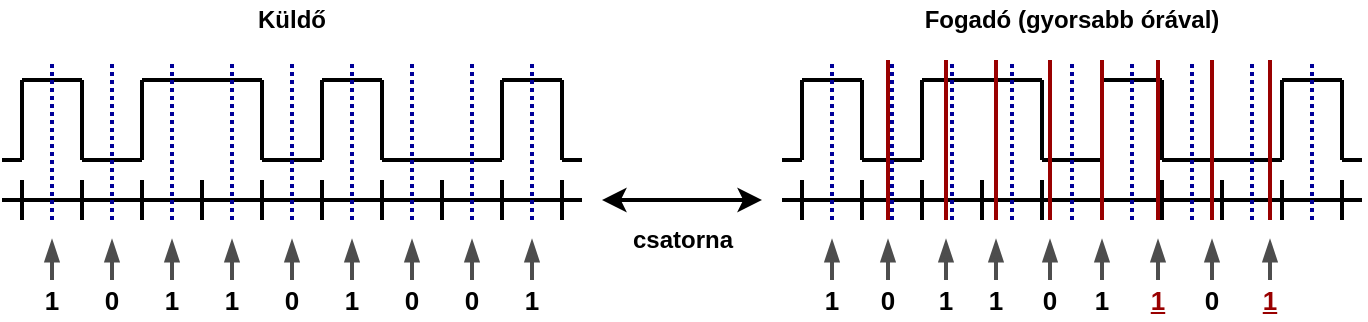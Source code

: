 <mxfile version="12.1.7" type="device" pages="2"><diagram id="XhcjgqVn1A5g6PuUtWo9" name="SynchWithDiffTiming"><mxGraphModel dx="573" dy="331" grid="1" gridSize="10" guides="1" tooltips="1" connect="1" arrows="1" fold="1" page="1" pageScale="1" pageWidth="850" pageHeight="1100" math="0" shadow="0"><root><mxCell id="0"/><mxCell id="1" parent="0"/><mxCell id="iHNAV4RY8V6Xpxe9uhTA-1" value="" style="endArrow=none;html=1;strokeWidth=2;" edge="1" parent="1"><mxGeometry width="50" height="50" relative="1" as="geometry"><mxPoint x="40" y="120" as="sourcePoint"/><mxPoint x="330" y="120" as="targetPoint"/></mxGeometry></mxCell><mxCell id="iHNAV4RY8V6Xpxe9uhTA-3" value="csatorna" style="endArrow=classic;startArrow=classic;html=1;strokeWidth=2;fontStyle=1;fontSize=12;" edge="1" parent="1"><mxGeometry y="-20" width="50" height="50" relative="1" as="geometry"><mxPoint x="340" y="120" as="sourcePoint"/><mxPoint x="420" y="120" as="targetPoint"/><mxPoint as="offset"/></mxGeometry></mxCell><mxCell id="iHNAV4RY8V6Xpxe9uhTA-4" value="Küldő" style="text;html=1;strokeColor=none;fillColor=none;align=center;verticalAlign=middle;whiteSpace=wrap;rounded=0;fontStyle=1" vertex="1" parent="1"><mxGeometry x="40" y="20" width="290" height="20" as="geometry"/></mxCell><mxCell id="iHNAV4RY8V6Xpxe9uhTA-5" value="Fogadó (gyorsabb órával)" style="text;html=1;strokeColor=none;fillColor=none;align=center;verticalAlign=middle;whiteSpace=wrap;rounded=0;fontStyle=1" vertex="1" parent="1"><mxGeometry x="430" y="20" width="290" height="20" as="geometry"/></mxCell><mxCell id="iHNAV4RY8V6Xpxe9uhTA-6" value="" style="endArrow=none;html=1;strokeWidth=2;" edge="1" parent="1"><mxGeometry width="50" height="50" relative="1" as="geometry"><mxPoint x="50" y="130" as="sourcePoint"/><mxPoint x="50" y="110" as="targetPoint"/></mxGeometry></mxCell><mxCell id="iHNAV4RY8V6Xpxe9uhTA-7" value="" style="endArrow=none;html=1;strokeWidth=2;" edge="1" parent="1"><mxGeometry width="50" height="50" relative="1" as="geometry"><mxPoint x="80" y="130" as="sourcePoint"/><mxPoint x="80" y="110" as="targetPoint"/></mxGeometry></mxCell><mxCell id="iHNAV4RY8V6Xpxe9uhTA-8" value="" style="endArrow=none;html=1;strokeWidth=2;" edge="1" parent="1"><mxGeometry width="50" height="50" relative="1" as="geometry"><mxPoint x="110" y="130" as="sourcePoint"/><mxPoint x="110" y="110" as="targetPoint"/></mxGeometry></mxCell><mxCell id="iHNAV4RY8V6Xpxe9uhTA-9" value="" style="endArrow=none;html=1;strokeWidth=2;" edge="1" parent="1"><mxGeometry width="50" height="50" relative="1" as="geometry"><mxPoint x="140" y="130" as="sourcePoint"/><mxPoint x="140" y="110" as="targetPoint"/></mxGeometry></mxCell><mxCell id="iHNAV4RY8V6Xpxe9uhTA-10" value="" style="endArrow=none;html=1;strokeWidth=2;" edge="1" parent="1"><mxGeometry width="50" height="50" relative="1" as="geometry"><mxPoint x="170" y="130" as="sourcePoint"/><mxPoint x="170" y="110" as="targetPoint"/></mxGeometry></mxCell><mxCell id="iHNAV4RY8V6Xpxe9uhTA-11" value="" style="endArrow=none;html=1;strokeWidth=2;" edge="1" parent="1"><mxGeometry width="50" height="50" relative="1" as="geometry"><mxPoint x="200" y="130" as="sourcePoint"/><mxPoint x="200" y="110" as="targetPoint"/></mxGeometry></mxCell><mxCell id="iHNAV4RY8V6Xpxe9uhTA-12" value="" style="endArrow=none;html=1;strokeWidth=2;" edge="1" parent="1"><mxGeometry width="50" height="50" relative="1" as="geometry"><mxPoint x="230" y="130" as="sourcePoint"/><mxPoint x="230" y="110" as="targetPoint"/></mxGeometry></mxCell><mxCell id="iHNAV4RY8V6Xpxe9uhTA-13" value="" style="endArrow=none;html=1;strokeWidth=2;" edge="1" parent="1"><mxGeometry width="50" height="50" relative="1" as="geometry"><mxPoint x="260" y="130" as="sourcePoint"/><mxPoint x="260" y="110" as="targetPoint"/></mxGeometry></mxCell><mxCell id="iHNAV4RY8V6Xpxe9uhTA-14" value="" style="endArrow=none;html=1;strokeWidth=2;" edge="1" parent="1"><mxGeometry width="50" height="50" relative="1" as="geometry"><mxPoint x="290" y="130" as="sourcePoint"/><mxPoint x="290" y="110" as="targetPoint"/></mxGeometry></mxCell><mxCell id="iHNAV4RY8V6Xpxe9uhTA-15" value="" style="endArrow=none;html=1;strokeWidth=2;" edge="1" parent="1"><mxGeometry width="50" height="50" relative="1" as="geometry"><mxPoint x="320" y="130" as="sourcePoint"/><mxPoint x="320" y="110" as="targetPoint"/></mxGeometry></mxCell><mxCell id="iHNAV4RY8V6Xpxe9uhTA-16" value="" style="endArrow=none;html=1;strokeWidth=2;" edge="1" parent="1"><mxGeometry width="50" height="50" relative="1" as="geometry"><mxPoint x="430" y="120" as="sourcePoint"/><mxPoint x="720" y="120" as="targetPoint"/></mxGeometry></mxCell><mxCell id="iHNAV4RY8V6Xpxe9uhTA-17" value="" style="endArrow=none;html=1;strokeWidth=2;" edge="1" parent="1"><mxGeometry width="50" height="50" relative="1" as="geometry"><mxPoint x="440" y="130" as="sourcePoint"/><mxPoint x="440" y="110" as="targetPoint"/></mxGeometry></mxCell><mxCell id="iHNAV4RY8V6Xpxe9uhTA-18" value="" style="endArrow=none;html=1;strokeWidth=2;" edge="1" parent="1"><mxGeometry width="50" height="50" relative="1" as="geometry"><mxPoint x="470" y="130" as="sourcePoint"/><mxPoint x="470" y="110" as="targetPoint"/></mxGeometry></mxCell><mxCell id="iHNAV4RY8V6Xpxe9uhTA-19" value="" style="endArrow=none;html=1;strokeWidth=2;" edge="1" parent="1"><mxGeometry width="50" height="50" relative="1" as="geometry"><mxPoint x="500" y="130" as="sourcePoint"/><mxPoint x="500" y="110" as="targetPoint"/></mxGeometry></mxCell><mxCell id="iHNAV4RY8V6Xpxe9uhTA-20" value="" style="endArrow=none;html=1;strokeWidth=2;" edge="1" parent="1"><mxGeometry width="50" height="50" relative="1" as="geometry"><mxPoint x="530" y="130" as="sourcePoint"/><mxPoint x="530" y="110" as="targetPoint"/></mxGeometry></mxCell><mxCell id="iHNAV4RY8V6Xpxe9uhTA-21" value="" style="endArrow=none;html=1;strokeWidth=2;" edge="1" parent="1"><mxGeometry width="50" height="50" relative="1" as="geometry"><mxPoint x="560" y="130" as="sourcePoint"/><mxPoint x="560" y="110" as="targetPoint"/></mxGeometry></mxCell><mxCell id="iHNAV4RY8V6Xpxe9uhTA-22" value="" style="endArrow=none;html=1;strokeWidth=2;" edge="1" parent="1"><mxGeometry width="50" height="50" relative="1" as="geometry"><mxPoint x="590" y="130" as="sourcePoint"/><mxPoint x="590" y="110" as="targetPoint"/></mxGeometry></mxCell><mxCell id="iHNAV4RY8V6Xpxe9uhTA-23" value="" style="endArrow=none;html=1;strokeWidth=2;" edge="1" parent="1"><mxGeometry width="50" height="50" relative="1" as="geometry"><mxPoint x="620" y="130" as="sourcePoint"/><mxPoint x="620" y="110" as="targetPoint"/></mxGeometry></mxCell><mxCell id="iHNAV4RY8V6Xpxe9uhTA-24" value="" style="endArrow=none;html=1;strokeWidth=2;" edge="1" parent="1"><mxGeometry width="50" height="50" relative="1" as="geometry"><mxPoint x="650" y="130" as="sourcePoint"/><mxPoint x="650" y="110" as="targetPoint"/></mxGeometry></mxCell><mxCell id="iHNAV4RY8V6Xpxe9uhTA-25" value="" style="endArrow=none;html=1;strokeWidth=2;" edge="1" parent="1"><mxGeometry width="50" height="50" relative="1" as="geometry"><mxPoint x="680" y="130" as="sourcePoint"/><mxPoint x="680" y="110" as="targetPoint"/></mxGeometry></mxCell><mxCell id="iHNAV4RY8V6Xpxe9uhTA-26" value="" style="endArrow=none;html=1;strokeWidth=2;" edge="1" parent="1"><mxGeometry width="50" height="50" relative="1" as="geometry"><mxPoint x="710" y="130" as="sourcePoint"/><mxPoint x="710" y="110" as="targetPoint"/></mxGeometry></mxCell><mxCell id="iHNAV4RY8V6Xpxe9uhTA-27" value="" style="endArrow=none;html=1;strokeWidth=2;" edge="1" parent="1"><mxGeometry width="50" height="50" relative="1" as="geometry"><mxPoint x="40" y="100" as="sourcePoint"/><mxPoint x="50" y="100" as="targetPoint"/></mxGeometry></mxCell><mxCell id="iHNAV4RY8V6Xpxe9uhTA-28" value="" style="endArrow=none;html=1;strokeWidth=2;" edge="1" parent="1"><mxGeometry width="50" height="50" relative="1" as="geometry"><mxPoint x="50" y="100" as="sourcePoint"/><mxPoint x="50" y="60" as="targetPoint"/></mxGeometry></mxCell><mxCell id="iHNAV4RY8V6Xpxe9uhTA-29" value="" style="endArrow=none;html=1;strokeWidth=2;" edge="1" parent="1"><mxGeometry width="50" height="50" relative="1" as="geometry"><mxPoint x="50" y="60" as="sourcePoint"/><mxPoint x="80" y="60" as="targetPoint"/></mxGeometry></mxCell><mxCell id="iHNAV4RY8V6Xpxe9uhTA-30" value="" style="endArrow=none;html=1;strokeWidth=2;" edge="1" parent="1"><mxGeometry width="50" height="50" relative="1" as="geometry"><mxPoint x="80" y="100" as="sourcePoint"/><mxPoint x="80" y="60" as="targetPoint"/></mxGeometry></mxCell><mxCell id="iHNAV4RY8V6Xpxe9uhTA-31" value="" style="endArrow=none;html=1;strokeWidth=2;" edge="1" parent="1"><mxGeometry width="50" height="50" relative="1" as="geometry"><mxPoint x="80" y="100" as="sourcePoint"/><mxPoint x="110" y="100" as="targetPoint"/></mxGeometry></mxCell><mxCell id="iHNAV4RY8V6Xpxe9uhTA-32" value="" style="endArrow=none;html=1;strokeWidth=2;" edge="1" parent="1"><mxGeometry width="50" height="50" relative="1" as="geometry"><mxPoint x="110" y="100" as="sourcePoint"/><mxPoint x="110" y="60" as="targetPoint"/></mxGeometry></mxCell><mxCell id="iHNAV4RY8V6Xpxe9uhTA-33" value="" style="endArrow=none;html=1;strokeWidth=2;" edge="1" parent="1"><mxGeometry width="50" height="50" relative="1" as="geometry"><mxPoint x="110" y="60" as="sourcePoint"/><mxPoint x="170" y="60" as="targetPoint"/></mxGeometry></mxCell><mxCell id="iHNAV4RY8V6Xpxe9uhTA-34" value="" style="endArrow=none;html=1;strokeWidth=2;" edge="1" parent="1"><mxGeometry width="50" height="50" relative="1" as="geometry"><mxPoint x="170" y="100" as="sourcePoint"/><mxPoint x="170" y="60" as="targetPoint"/></mxGeometry></mxCell><mxCell id="iHNAV4RY8V6Xpxe9uhTA-35" value="" style="endArrow=none;html=1;strokeWidth=2;" edge="1" parent="1"><mxGeometry width="50" height="50" relative="1" as="geometry"><mxPoint x="170" y="100" as="sourcePoint"/><mxPoint x="200" y="100" as="targetPoint"/></mxGeometry></mxCell><mxCell id="iHNAV4RY8V6Xpxe9uhTA-36" value="" style="endArrow=none;html=1;strokeWidth=2;" edge="1" parent="1"><mxGeometry width="50" height="50" relative="1" as="geometry"><mxPoint x="200" y="100" as="sourcePoint"/><mxPoint x="200" y="60" as="targetPoint"/></mxGeometry></mxCell><mxCell id="iHNAV4RY8V6Xpxe9uhTA-37" value="" style="endArrow=none;html=1;strokeWidth=2;" edge="1" parent="1"><mxGeometry width="50" height="50" relative="1" as="geometry"><mxPoint x="200" y="60" as="sourcePoint"/><mxPoint x="230" y="60" as="targetPoint"/></mxGeometry></mxCell><mxCell id="iHNAV4RY8V6Xpxe9uhTA-38" value="" style="endArrow=none;html=1;strokeWidth=2;" edge="1" parent="1"><mxGeometry width="50" height="50" relative="1" as="geometry"><mxPoint x="230" y="100" as="sourcePoint"/><mxPoint x="230" y="60" as="targetPoint"/></mxGeometry></mxCell><mxCell id="iHNAV4RY8V6Xpxe9uhTA-39" value="" style="endArrow=none;html=1;strokeWidth=2;" edge="1" parent="1"><mxGeometry width="50" height="50" relative="1" as="geometry"><mxPoint x="230" y="100" as="sourcePoint"/><mxPoint x="290" y="100" as="targetPoint"/></mxGeometry></mxCell><mxCell id="iHNAV4RY8V6Xpxe9uhTA-40" value="" style="endArrow=none;html=1;strokeWidth=2;" edge="1" parent="1"><mxGeometry width="50" height="50" relative="1" as="geometry"><mxPoint x="290" y="100" as="sourcePoint"/><mxPoint x="290" y="60" as="targetPoint"/></mxGeometry></mxCell><mxCell id="iHNAV4RY8V6Xpxe9uhTA-41" value="" style="endArrow=none;html=1;strokeWidth=2;" edge="1" parent="1"><mxGeometry width="50" height="50" relative="1" as="geometry"><mxPoint x="290" y="60" as="sourcePoint"/><mxPoint x="320" y="60" as="targetPoint"/></mxGeometry></mxCell><mxCell id="iHNAV4RY8V6Xpxe9uhTA-42" value="" style="endArrow=none;html=1;strokeWidth=2;" edge="1" parent="1"><mxGeometry width="50" height="50" relative="1" as="geometry"><mxPoint x="320" y="100" as="sourcePoint"/><mxPoint x="320" y="60" as="targetPoint"/></mxGeometry></mxCell><mxCell id="iHNAV4RY8V6Xpxe9uhTA-43" value="" style="endArrow=none;html=1;strokeWidth=2;" edge="1" parent="1"><mxGeometry width="50" height="50" relative="1" as="geometry"><mxPoint x="320" y="100" as="sourcePoint"/><mxPoint x="330" y="100" as="targetPoint"/></mxGeometry></mxCell><mxCell id="iHNAV4RY8V6Xpxe9uhTA-44" value="" style="endArrow=none;html=1;strokeWidth=2;" edge="1" parent="1"><mxGeometry width="50" height="50" relative="1" as="geometry"><mxPoint x="430.0" y="100" as="sourcePoint"/><mxPoint x="440" y="100" as="targetPoint"/></mxGeometry></mxCell><mxCell id="iHNAV4RY8V6Xpxe9uhTA-45" value="" style="endArrow=none;html=1;strokeWidth=2;" edge="1" parent="1"><mxGeometry width="50" height="50" relative="1" as="geometry"><mxPoint x="440" y="100" as="sourcePoint"/><mxPoint x="440" y="60" as="targetPoint"/></mxGeometry></mxCell><mxCell id="iHNAV4RY8V6Xpxe9uhTA-46" value="" style="endArrow=none;html=1;strokeWidth=2;" edge="1" parent="1"><mxGeometry width="50" height="50" relative="1" as="geometry"><mxPoint x="440" y="60" as="sourcePoint"/><mxPoint x="470" y="60" as="targetPoint"/></mxGeometry></mxCell><mxCell id="iHNAV4RY8V6Xpxe9uhTA-47" value="" style="endArrow=none;html=1;strokeWidth=2;" edge="1" parent="1"><mxGeometry width="50" height="50" relative="1" as="geometry"><mxPoint x="470" y="100" as="sourcePoint"/><mxPoint x="470" y="60" as="targetPoint"/></mxGeometry></mxCell><mxCell id="iHNAV4RY8V6Xpxe9uhTA-48" value="" style="endArrow=none;html=1;strokeWidth=2;" edge="1" parent="1"><mxGeometry width="50" height="50" relative="1" as="geometry"><mxPoint x="470" y="100" as="sourcePoint"/><mxPoint x="500" y="100" as="targetPoint"/></mxGeometry></mxCell><mxCell id="iHNAV4RY8V6Xpxe9uhTA-49" value="" style="endArrow=none;html=1;strokeWidth=2;" edge="1" parent="1"><mxGeometry width="50" height="50" relative="1" as="geometry"><mxPoint x="500" y="100" as="sourcePoint"/><mxPoint x="500" y="60" as="targetPoint"/></mxGeometry></mxCell><mxCell id="iHNAV4RY8V6Xpxe9uhTA-50" value="" style="endArrow=none;html=1;strokeWidth=2;" edge="1" parent="1"><mxGeometry width="50" height="50" relative="1" as="geometry"><mxPoint x="500" y="60" as="sourcePoint"/><mxPoint x="560" y="60" as="targetPoint"/></mxGeometry></mxCell><mxCell id="iHNAV4RY8V6Xpxe9uhTA-51" value="" style="endArrow=none;html=1;strokeWidth=2;" edge="1" parent="1"><mxGeometry width="50" height="50" relative="1" as="geometry"><mxPoint x="560" y="100" as="sourcePoint"/><mxPoint x="560" y="60" as="targetPoint"/></mxGeometry></mxCell><mxCell id="iHNAV4RY8V6Xpxe9uhTA-52" value="" style="endArrow=none;html=1;strokeWidth=2;" edge="1" parent="1"><mxGeometry width="50" height="50" relative="1" as="geometry"><mxPoint x="560" y="100" as="sourcePoint"/><mxPoint x="590" y="100" as="targetPoint"/></mxGeometry></mxCell><mxCell id="iHNAV4RY8V6Xpxe9uhTA-53" value="" style="endArrow=none;html=1;strokeWidth=2;" edge="1" parent="1"><mxGeometry width="50" height="50" relative="1" as="geometry"><mxPoint x="590" y="100" as="sourcePoint"/><mxPoint x="590" y="60" as="targetPoint"/></mxGeometry></mxCell><mxCell id="iHNAV4RY8V6Xpxe9uhTA-54" value="" style="endArrow=none;html=1;strokeWidth=2;" edge="1" parent="1"><mxGeometry width="50" height="50" relative="1" as="geometry"><mxPoint x="590" y="60" as="sourcePoint"/><mxPoint x="620" y="60" as="targetPoint"/></mxGeometry></mxCell><mxCell id="iHNAV4RY8V6Xpxe9uhTA-55" value="" style="endArrow=none;html=1;strokeWidth=2;" edge="1" parent="1"><mxGeometry width="50" height="50" relative="1" as="geometry"><mxPoint x="620" y="100" as="sourcePoint"/><mxPoint x="620" y="60" as="targetPoint"/></mxGeometry></mxCell><mxCell id="iHNAV4RY8V6Xpxe9uhTA-56" value="" style="endArrow=none;html=1;strokeWidth=2;" edge="1" parent="1"><mxGeometry width="50" height="50" relative="1" as="geometry"><mxPoint x="620" y="100" as="sourcePoint"/><mxPoint x="680" y="100" as="targetPoint"/></mxGeometry></mxCell><mxCell id="iHNAV4RY8V6Xpxe9uhTA-57" value="" style="endArrow=none;html=1;strokeWidth=2;" edge="1" parent="1"><mxGeometry width="50" height="50" relative="1" as="geometry"><mxPoint x="680" y="100" as="sourcePoint"/><mxPoint x="680" y="60" as="targetPoint"/></mxGeometry></mxCell><mxCell id="iHNAV4RY8V6Xpxe9uhTA-58" value="" style="endArrow=none;html=1;strokeWidth=2;" edge="1" parent="1"><mxGeometry width="50" height="50" relative="1" as="geometry"><mxPoint x="680" y="60" as="sourcePoint"/><mxPoint x="710" y="60" as="targetPoint"/></mxGeometry></mxCell><mxCell id="iHNAV4RY8V6Xpxe9uhTA-59" value="" style="endArrow=none;html=1;strokeWidth=2;" edge="1" parent="1"><mxGeometry width="50" height="50" relative="1" as="geometry"><mxPoint x="710" y="100" as="sourcePoint"/><mxPoint x="710" y="60" as="targetPoint"/></mxGeometry></mxCell><mxCell id="iHNAV4RY8V6Xpxe9uhTA-60" value="" style="endArrow=none;html=1;strokeWidth=2;" edge="1" parent="1"><mxGeometry width="50" height="50" relative="1" as="geometry"><mxPoint x="710" y="100" as="sourcePoint"/><mxPoint x="720" y="100" as="targetPoint"/></mxGeometry></mxCell><mxCell id="iHNAV4RY8V6Xpxe9uhTA-61" value="" style="endArrow=none;dashed=1;html=1;strokeWidth=2;strokeColor=#000099;dashPattern=1 1;" edge="1" parent="1"><mxGeometry width="50" height="50" relative="1" as="geometry"><mxPoint x="65" y="130" as="sourcePoint"/><mxPoint x="65" y="50" as="targetPoint"/></mxGeometry></mxCell><mxCell id="iHNAV4RY8V6Xpxe9uhTA-62" value="" style="endArrow=none;dashed=1;html=1;strokeWidth=2;strokeColor=#000099;dashPattern=1 1;" edge="1" parent="1"><mxGeometry width="50" height="50" relative="1" as="geometry"><mxPoint x="95" y="130" as="sourcePoint"/><mxPoint x="95" y="50" as="targetPoint"/></mxGeometry></mxCell><mxCell id="iHNAV4RY8V6Xpxe9uhTA-63" value="" style="endArrow=none;dashed=1;html=1;strokeWidth=2;strokeColor=#000099;dashPattern=1 1;" edge="1" parent="1"><mxGeometry width="50" height="50" relative="1" as="geometry"><mxPoint x="125" y="130" as="sourcePoint"/><mxPoint x="125" y="50" as="targetPoint"/></mxGeometry></mxCell><mxCell id="iHNAV4RY8V6Xpxe9uhTA-64" value="" style="endArrow=none;dashed=1;html=1;strokeWidth=2;strokeColor=#000099;dashPattern=1 1;" edge="1" parent="1"><mxGeometry width="50" height="50" relative="1" as="geometry"><mxPoint x="155" y="130" as="sourcePoint"/><mxPoint x="155" y="50" as="targetPoint"/></mxGeometry></mxCell><mxCell id="iHNAV4RY8V6Xpxe9uhTA-65" value="" style="endArrow=none;dashed=1;html=1;strokeWidth=2;strokeColor=#000099;dashPattern=1 1;" edge="1" parent="1"><mxGeometry width="50" height="50" relative="1" as="geometry"><mxPoint x="185" y="130" as="sourcePoint"/><mxPoint x="185" y="50" as="targetPoint"/></mxGeometry></mxCell><mxCell id="iHNAV4RY8V6Xpxe9uhTA-66" value="" style="endArrow=none;dashed=1;html=1;strokeWidth=2;strokeColor=#000099;dashPattern=1 1;" edge="1" parent="1"><mxGeometry width="50" height="50" relative="1" as="geometry"><mxPoint x="215" y="130" as="sourcePoint"/><mxPoint x="215" y="50" as="targetPoint"/></mxGeometry></mxCell><mxCell id="iHNAV4RY8V6Xpxe9uhTA-67" value="" style="endArrow=none;dashed=1;html=1;strokeWidth=2;strokeColor=#000099;dashPattern=1 1;" edge="1" parent="1"><mxGeometry width="50" height="50" relative="1" as="geometry"><mxPoint x="245" y="130" as="sourcePoint"/><mxPoint x="245" y="50" as="targetPoint"/></mxGeometry></mxCell><mxCell id="iHNAV4RY8V6Xpxe9uhTA-68" value="" style="endArrow=none;dashed=1;html=1;strokeWidth=2;strokeColor=#000099;dashPattern=1 1;" edge="1" parent="1"><mxGeometry width="50" height="50" relative="1" as="geometry"><mxPoint x="275" y="130" as="sourcePoint"/><mxPoint x="275" y="50" as="targetPoint"/></mxGeometry></mxCell><mxCell id="iHNAV4RY8V6Xpxe9uhTA-69" value="" style="endArrow=none;dashed=1;html=1;strokeWidth=2;strokeColor=#000099;dashPattern=1 1;" edge="1" parent="1"><mxGeometry width="50" height="50" relative="1" as="geometry"><mxPoint x="305" y="130" as="sourcePoint"/><mxPoint x="305" y="50" as="targetPoint"/></mxGeometry></mxCell><mxCell id="iHNAV4RY8V6Xpxe9uhTA-70" value="1" style="text;html=1;strokeColor=none;fillColor=none;align=center;verticalAlign=middle;whiteSpace=wrap;rounded=0;fontSize=13;fontStyle=1" vertex="1" parent="1"><mxGeometry x="55" y="160" width="20" height="20" as="geometry"/></mxCell><mxCell id="iHNAV4RY8V6Xpxe9uhTA-71" value="0" style="text;html=1;strokeColor=none;fillColor=none;align=center;verticalAlign=middle;whiteSpace=wrap;rounded=0;fontSize=13;fontStyle=1" vertex="1" parent="1"><mxGeometry x="85" y="160" width="20" height="20" as="geometry"/></mxCell><mxCell id="iHNAV4RY8V6Xpxe9uhTA-72" value="1" style="text;html=1;strokeColor=none;fillColor=none;align=center;verticalAlign=middle;whiteSpace=wrap;rounded=0;fontSize=13;fontStyle=1" vertex="1" parent="1"><mxGeometry x="115" y="160" width="20" height="20" as="geometry"/></mxCell><mxCell id="iHNAV4RY8V6Xpxe9uhTA-73" value="1" style="text;html=1;strokeColor=none;fillColor=none;align=center;verticalAlign=middle;whiteSpace=wrap;rounded=0;fontSize=13;fontStyle=1" vertex="1" parent="1"><mxGeometry x="145" y="160" width="20" height="20" as="geometry"/></mxCell><mxCell id="iHNAV4RY8V6Xpxe9uhTA-74" value="0" style="text;html=1;strokeColor=none;fillColor=none;align=center;verticalAlign=middle;whiteSpace=wrap;rounded=0;fontSize=13;fontStyle=1" vertex="1" parent="1"><mxGeometry x="175" y="160" width="20" height="20" as="geometry"/></mxCell><mxCell id="iHNAV4RY8V6Xpxe9uhTA-75" value="1" style="text;html=1;strokeColor=none;fillColor=none;align=center;verticalAlign=middle;whiteSpace=wrap;rounded=0;fontSize=13;fontStyle=1" vertex="1" parent="1"><mxGeometry x="205" y="160" width="20" height="20" as="geometry"/></mxCell><mxCell id="iHNAV4RY8V6Xpxe9uhTA-76" value="0" style="text;html=1;strokeColor=none;fillColor=none;align=center;verticalAlign=middle;whiteSpace=wrap;rounded=0;fontSize=13;fontStyle=1" vertex="1" parent="1"><mxGeometry x="235" y="160" width="20" height="20" as="geometry"/></mxCell><mxCell id="iHNAV4RY8V6Xpxe9uhTA-77" value="0" style="text;html=1;strokeColor=none;fillColor=none;align=center;verticalAlign=middle;whiteSpace=wrap;rounded=0;fontSize=13;fontStyle=1" vertex="1" parent="1"><mxGeometry x="265" y="160" width="20" height="20" as="geometry"/></mxCell><mxCell id="iHNAV4RY8V6Xpxe9uhTA-78" value="1" style="text;html=1;strokeColor=none;fillColor=none;align=center;verticalAlign=middle;whiteSpace=wrap;rounded=0;fontSize=13;fontStyle=1" vertex="1" parent="1"><mxGeometry x="295" y="160" width="20" height="20" as="geometry"/></mxCell><mxCell id="iHNAV4RY8V6Xpxe9uhTA-79" value="" style="endArrow=blockThin;html=1;strokeColor=#4D4D4D;strokeWidth=2;endFill=1;" edge="1" parent="1"><mxGeometry width="50" height="50" relative="1" as="geometry"><mxPoint x="65" y="160" as="sourcePoint"/><mxPoint x="65" y="140" as="targetPoint"/></mxGeometry></mxCell><mxCell id="iHNAV4RY8V6Xpxe9uhTA-80" value="" style="endArrow=blockThin;html=1;strokeColor=#4D4D4D;strokeWidth=2;endFill=1;" edge="1" parent="1"><mxGeometry width="50" height="50" relative="1" as="geometry"><mxPoint x="95" y="160" as="sourcePoint"/><mxPoint x="95" y="140" as="targetPoint"/></mxGeometry></mxCell><mxCell id="iHNAV4RY8V6Xpxe9uhTA-81" value="" style="endArrow=blockThin;html=1;strokeColor=#4D4D4D;strokeWidth=2;endFill=1;" edge="1" parent="1"><mxGeometry width="50" height="50" relative="1" as="geometry"><mxPoint x="125" y="160" as="sourcePoint"/><mxPoint x="125" y="140" as="targetPoint"/></mxGeometry></mxCell><mxCell id="iHNAV4RY8V6Xpxe9uhTA-82" value="" style="endArrow=blockThin;html=1;strokeColor=#4D4D4D;strokeWidth=2;endFill=1;" edge="1" parent="1"><mxGeometry width="50" height="50" relative="1" as="geometry"><mxPoint x="155" y="160" as="sourcePoint"/><mxPoint x="155" y="140" as="targetPoint"/></mxGeometry></mxCell><mxCell id="iHNAV4RY8V6Xpxe9uhTA-83" value="" style="endArrow=blockThin;html=1;strokeColor=#4D4D4D;strokeWidth=2;endFill=1;" edge="1" parent="1"><mxGeometry width="50" height="50" relative="1" as="geometry"><mxPoint x="185" y="160" as="sourcePoint"/><mxPoint x="185" y="140" as="targetPoint"/></mxGeometry></mxCell><mxCell id="iHNAV4RY8V6Xpxe9uhTA-84" value="" style="endArrow=blockThin;html=1;strokeColor=#4D4D4D;strokeWidth=2;endFill=1;" edge="1" parent="1"><mxGeometry width="50" height="50" relative="1" as="geometry"><mxPoint x="215" y="160" as="sourcePoint"/><mxPoint x="215" y="140" as="targetPoint"/></mxGeometry></mxCell><mxCell id="iHNAV4RY8V6Xpxe9uhTA-85" value="" style="endArrow=blockThin;html=1;strokeColor=#4D4D4D;strokeWidth=2;endFill=1;" edge="1" parent="1"><mxGeometry width="50" height="50" relative="1" as="geometry"><mxPoint x="245" y="160" as="sourcePoint"/><mxPoint x="245" y="140" as="targetPoint"/></mxGeometry></mxCell><mxCell id="iHNAV4RY8V6Xpxe9uhTA-86" value="" style="endArrow=blockThin;html=1;strokeColor=#4D4D4D;strokeWidth=2;endFill=1;" edge="1" parent="1"><mxGeometry width="50" height="50" relative="1" as="geometry"><mxPoint x="275" y="160" as="sourcePoint"/><mxPoint x="275" y="140" as="targetPoint"/></mxGeometry></mxCell><mxCell id="iHNAV4RY8V6Xpxe9uhTA-87" value="" style="endArrow=blockThin;html=1;strokeColor=#4D4D4D;strokeWidth=2;endFill=1;" edge="1" parent="1"><mxGeometry width="50" height="50" relative="1" as="geometry"><mxPoint x="305" y="160" as="sourcePoint"/><mxPoint x="305" y="140" as="targetPoint"/></mxGeometry></mxCell><mxCell id="iHNAV4RY8V6Xpxe9uhTA-88" value="1" style="text;html=1;strokeColor=none;fillColor=none;align=center;verticalAlign=middle;whiteSpace=wrap;rounded=0;fontSize=13;fontStyle=1" vertex="1" parent="1"><mxGeometry x="445" y="160" width="20" height="20" as="geometry"/></mxCell><mxCell id="iHNAV4RY8V6Xpxe9uhTA-89" value="0" style="text;html=1;strokeColor=none;fillColor=none;align=center;verticalAlign=middle;whiteSpace=wrap;rounded=0;fontSize=13;fontStyle=1" vertex="1" parent="1"><mxGeometry x="473" y="160" width="20" height="20" as="geometry"/></mxCell><mxCell id="iHNAV4RY8V6Xpxe9uhTA-90" value="1" style="text;html=1;strokeColor=none;fillColor=none;align=center;verticalAlign=middle;whiteSpace=wrap;rounded=0;fontSize=13;fontStyle=1" vertex="1" parent="1"><mxGeometry x="502" y="160" width="20" height="20" as="geometry"/></mxCell><mxCell id="iHNAV4RY8V6Xpxe9uhTA-91" value="1" style="text;html=1;strokeColor=none;fillColor=none;align=center;verticalAlign=middle;whiteSpace=wrap;rounded=0;fontSize=13;fontStyle=1" vertex="1" parent="1"><mxGeometry x="527" y="160" width="20" height="20" as="geometry"/></mxCell><mxCell id="iHNAV4RY8V6Xpxe9uhTA-92" value="0" style="text;html=1;strokeColor=none;fillColor=none;align=center;verticalAlign=middle;whiteSpace=wrap;rounded=0;fontSize=13;fontStyle=1" vertex="1" parent="1"><mxGeometry x="554" y="160" width="20" height="20" as="geometry"/></mxCell><mxCell id="iHNAV4RY8V6Xpxe9uhTA-93" value="1" style="text;html=1;strokeColor=none;fillColor=none;align=center;verticalAlign=middle;whiteSpace=wrap;rounded=0;fontSize=13;fontStyle=1" vertex="1" parent="1"><mxGeometry x="580" y="160" width="20" height="20" as="geometry"/></mxCell><mxCell id="iHNAV4RY8V6Xpxe9uhTA-94" value="1" style="text;html=1;strokeColor=none;fillColor=none;align=center;verticalAlign=middle;whiteSpace=wrap;rounded=0;fontSize=13;fontStyle=5;fontColor=#990000;" vertex="1" parent="1"><mxGeometry x="608" y="160" width="20" height="20" as="geometry"/></mxCell><mxCell id="iHNAV4RY8V6Xpxe9uhTA-95" value="0" style="text;html=1;strokeColor=none;fillColor=none;align=center;verticalAlign=middle;whiteSpace=wrap;rounded=0;fontSize=13;fontStyle=1" vertex="1" parent="1"><mxGeometry x="635" y="160" width="20" height="20" as="geometry"/></mxCell><mxCell id="iHNAV4RY8V6Xpxe9uhTA-96" value="1" style="text;html=1;strokeColor=none;fillColor=none;align=center;verticalAlign=middle;whiteSpace=wrap;rounded=0;fontSize=13;fontStyle=5;fontColor=#990000;" vertex="1" parent="1"><mxGeometry x="664" y="160" width="20" height="20" as="geometry"/></mxCell><mxCell id="iHNAV4RY8V6Xpxe9uhTA-97" value="" style="endArrow=blockThin;html=1;strokeColor=#4D4D4D;strokeWidth=2;endFill=1;" edge="1" parent="1"><mxGeometry width="50" height="50" relative="1" as="geometry"><mxPoint x="455" y="160" as="sourcePoint"/><mxPoint x="455" y="140" as="targetPoint"/></mxGeometry></mxCell><mxCell id="iHNAV4RY8V6Xpxe9uhTA-98" value="" style="endArrow=blockThin;html=1;strokeColor=#4D4D4D;strokeWidth=2;endFill=1;" edge="1" parent="1"><mxGeometry width="50" height="50" relative="1" as="geometry"><mxPoint x="483" y="160" as="sourcePoint"/><mxPoint x="483" y="140" as="targetPoint"/></mxGeometry></mxCell><mxCell id="iHNAV4RY8V6Xpxe9uhTA-99" value="" style="endArrow=blockThin;html=1;strokeColor=#4D4D4D;strokeWidth=2;endFill=1;" edge="1" parent="1"><mxGeometry width="50" height="50" relative="1" as="geometry"><mxPoint x="512" y="160" as="sourcePoint"/><mxPoint x="512" y="140" as="targetPoint"/></mxGeometry></mxCell><mxCell id="iHNAV4RY8V6Xpxe9uhTA-100" value="" style="endArrow=blockThin;html=1;strokeColor=#4D4D4D;strokeWidth=2;endFill=1;" edge="1" parent="1"><mxGeometry width="50" height="50" relative="1" as="geometry"><mxPoint x="537" y="160" as="sourcePoint"/><mxPoint x="537" y="140" as="targetPoint"/></mxGeometry></mxCell><mxCell id="iHNAV4RY8V6Xpxe9uhTA-101" value="" style="endArrow=blockThin;html=1;strokeColor=#4D4D4D;strokeWidth=2;endFill=1;" edge="1" parent="1"><mxGeometry width="50" height="50" relative="1" as="geometry"><mxPoint x="564" y="160" as="sourcePoint"/><mxPoint x="564" y="140" as="targetPoint"/></mxGeometry></mxCell><mxCell id="iHNAV4RY8V6Xpxe9uhTA-102" value="" style="endArrow=blockThin;html=1;strokeColor=#4D4D4D;strokeWidth=2;endFill=1;" edge="1" parent="1"><mxGeometry width="50" height="50" relative="1" as="geometry"><mxPoint x="590" y="160" as="sourcePoint"/><mxPoint x="590" y="140" as="targetPoint"/></mxGeometry></mxCell><mxCell id="iHNAV4RY8V6Xpxe9uhTA-103" value="" style="endArrow=blockThin;html=1;strokeColor=#4D4D4D;strokeWidth=2;endFill=1;" edge="1" parent="1"><mxGeometry width="50" height="50" relative="1" as="geometry"><mxPoint x="618" y="160" as="sourcePoint"/><mxPoint x="618" y="140" as="targetPoint"/></mxGeometry></mxCell><mxCell id="iHNAV4RY8V6Xpxe9uhTA-104" value="" style="endArrow=blockThin;html=1;strokeColor=#4D4D4D;strokeWidth=2;endFill=1;" edge="1" parent="1"><mxGeometry width="50" height="50" relative="1" as="geometry"><mxPoint x="645" y="160" as="sourcePoint"/><mxPoint x="645" y="140" as="targetPoint"/></mxGeometry></mxCell><mxCell id="iHNAV4RY8V6Xpxe9uhTA-105" value="" style="endArrow=blockThin;html=1;strokeColor=#4D4D4D;strokeWidth=2;endFill=1;" edge="1" parent="1"><mxGeometry width="50" height="50" relative="1" as="geometry"><mxPoint x="674" y="160" as="sourcePoint"/><mxPoint x="674" y="140" as="targetPoint"/></mxGeometry></mxCell><mxCell id="iHNAV4RY8V6Xpxe9uhTA-106" value="" style="endArrow=none;dashed=1;html=1;strokeWidth=2;strokeColor=#000099;dashPattern=1 1;" edge="1" parent="1"><mxGeometry width="50" height="50" relative="1" as="geometry"><mxPoint x="455" y="130" as="sourcePoint"/><mxPoint x="455" y="50" as="targetPoint"/></mxGeometry></mxCell><mxCell id="iHNAV4RY8V6Xpxe9uhTA-107" value="" style="endArrow=none;dashed=1;html=1;strokeWidth=2;strokeColor=#000099;dashPattern=1 1;" edge="1" parent="1"><mxGeometry width="50" height="50" relative="1" as="geometry"><mxPoint x="485" y="130" as="sourcePoint"/><mxPoint x="485" y="50" as="targetPoint"/></mxGeometry></mxCell><mxCell id="iHNAV4RY8V6Xpxe9uhTA-108" value="" style="endArrow=none;dashed=1;html=1;strokeWidth=2;strokeColor=#000099;dashPattern=1 1;" edge="1" parent="1"><mxGeometry width="50" height="50" relative="1" as="geometry"><mxPoint x="515" y="130" as="sourcePoint"/><mxPoint x="515" y="50" as="targetPoint"/></mxGeometry></mxCell><mxCell id="iHNAV4RY8V6Xpxe9uhTA-109" value="" style="endArrow=none;dashed=1;html=1;strokeWidth=2;strokeColor=#000099;dashPattern=1 1;" edge="1" parent="1"><mxGeometry width="50" height="50" relative="1" as="geometry"><mxPoint x="545" y="130" as="sourcePoint"/><mxPoint x="545" y="50" as="targetPoint"/></mxGeometry></mxCell><mxCell id="iHNAV4RY8V6Xpxe9uhTA-110" value="" style="endArrow=none;dashed=1;html=1;strokeWidth=2;strokeColor=#000099;dashPattern=1 1;" edge="1" parent="1"><mxGeometry width="50" height="50" relative="1" as="geometry"><mxPoint x="575" y="130" as="sourcePoint"/><mxPoint x="575" y="50" as="targetPoint"/></mxGeometry></mxCell><mxCell id="iHNAV4RY8V6Xpxe9uhTA-111" value="" style="endArrow=none;dashed=1;html=1;strokeWidth=2;strokeColor=#000099;dashPattern=1 1;" edge="1" parent="1"><mxGeometry width="50" height="50" relative="1" as="geometry"><mxPoint x="605" y="130" as="sourcePoint"/><mxPoint x="605" y="50" as="targetPoint"/></mxGeometry></mxCell><mxCell id="iHNAV4RY8V6Xpxe9uhTA-112" value="" style="endArrow=none;dashed=1;html=1;strokeWidth=2;strokeColor=#000099;dashPattern=1 1;" edge="1" parent="1"><mxGeometry width="50" height="50" relative="1" as="geometry"><mxPoint x="635" y="130" as="sourcePoint"/><mxPoint x="635" y="50" as="targetPoint"/></mxGeometry></mxCell><mxCell id="iHNAV4RY8V6Xpxe9uhTA-113" value="" style="endArrow=none;dashed=1;html=1;strokeWidth=2;strokeColor=#000099;dashPattern=1 1;" edge="1" parent="1"><mxGeometry width="50" height="50" relative="1" as="geometry"><mxPoint x="665" y="130" as="sourcePoint"/><mxPoint x="665" y="50" as="targetPoint"/></mxGeometry></mxCell><mxCell id="iHNAV4RY8V6Xpxe9uhTA-114" value="" style="endArrow=none;dashed=1;html=1;strokeWidth=2;strokeColor=#000099;dashPattern=1 1;" edge="1" parent="1"><mxGeometry width="50" height="50" relative="1" as="geometry"><mxPoint x="695" y="130" as="sourcePoint"/><mxPoint x="695" y="50" as="targetPoint"/></mxGeometry></mxCell><mxCell id="iHNAV4RY8V6Xpxe9uhTA-115" value="" style="endArrow=none;html=1;strokeWidth=2;strokeColor=#990000;" edge="1" parent="1"><mxGeometry width="50" height="50" relative="1" as="geometry"><mxPoint x="483" y="130" as="sourcePoint"/><mxPoint x="483" y="50" as="targetPoint"/></mxGeometry></mxCell><mxCell id="iHNAV4RY8V6Xpxe9uhTA-116" value="" style="endArrow=none;html=1;strokeWidth=2;strokeColor=#990000;" edge="1" parent="1"><mxGeometry width="50" height="50" relative="1" as="geometry"><mxPoint x="512" y="130" as="sourcePoint"/><mxPoint x="512" y="50" as="targetPoint"/></mxGeometry></mxCell><mxCell id="iHNAV4RY8V6Xpxe9uhTA-117" value="" style="endArrow=none;html=1;strokeWidth=2;strokeColor=#990000;" edge="1" parent="1"><mxGeometry width="50" height="50" relative="1" as="geometry"><mxPoint x="537" y="130" as="sourcePoint"/><mxPoint x="537" y="50" as="targetPoint"/></mxGeometry></mxCell><mxCell id="iHNAV4RY8V6Xpxe9uhTA-118" value="" style="endArrow=none;html=1;strokeWidth=2;strokeColor=#990000;" edge="1" parent="1"><mxGeometry width="50" height="50" relative="1" as="geometry"><mxPoint x="564" y="130" as="sourcePoint"/><mxPoint x="564" y="50" as="targetPoint"/></mxGeometry></mxCell><mxCell id="iHNAV4RY8V6Xpxe9uhTA-119" value="" style="endArrow=none;html=1;strokeWidth=2;strokeColor=#990000;" edge="1" parent="1"><mxGeometry width="50" height="50" relative="1" as="geometry"><mxPoint x="590" y="130" as="sourcePoint"/><mxPoint x="590" y="50" as="targetPoint"/></mxGeometry></mxCell><mxCell id="iHNAV4RY8V6Xpxe9uhTA-120" value="" style="endArrow=none;html=1;strokeWidth=2;strokeColor=#990000;" edge="1" parent="1"><mxGeometry width="50" height="50" relative="1" as="geometry"><mxPoint x="618" y="130" as="sourcePoint"/><mxPoint x="618" y="50" as="targetPoint"/></mxGeometry></mxCell><mxCell id="iHNAV4RY8V6Xpxe9uhTA-121" value="" style="endArrow=none;html=1;strokeWidth=2;strokeColor=#990000;" edge="1" parent="1"><mxGeometry width="50" height="50" relative="1" as="geometry"><mxPoint x="645" y="130" as="sourcePoint"/><mxPoint x="645" y="50" as="targetPoint"/></mxGeometry></mxCell><mxCell id="iHNAV4RY8V6Xpxe9uhTA-122" value="" style="endArrow=none;html=1;strokeWidth=2;strokeColor=#990000;" edge="1" parent="1"><mxGeometry width="50" height="50" relative="1" as="geometry"><mxPoint x="674" y="130" as="sourcePoint"/><mxPoint x="674" y="50" as="targetPoint"/></mxGeometry></mxCell></root></mxGraphModel></diagram><diagram id="SD_I77JxKkir2DtfZg7L" name="Page-2"><mxGraphModel dx="982" dy="568" grid="1" gridSize="10" guides="1" tooltips="1" connect="1" arrows="1" fold="1" page="1" pageScale="1" pageWidth="850" pageHeight="1100" math="0" shadow="0"><root><mxCell id="icMUGjpnjHurhEyr1prQ-0"/><mxCell id="icMUGjpnjHurhEyr1prQ-1" parent="icMUGjpnjHurhEyr1prQ-0"/><mxCell id="NotsvYYYqKJ4s67e4bhx-0" value="1" style="text;html=1;strokeColor=none;fillColor=none;align=center;verticalAlign=middle;whiteSpace=wrap;rounded=0;fontSize=14;fontStyle=1" vertex="1" parent="icMUGjpnjHurhEyr1prQ-1"><mxGeometry x="99" y="70" width="20" height="20" as="geometry"/></mxCell><mxCell id="NotsvYYYqKJ4s67e4bhx-1" value="0" style="text;html=1;strokeColor=none;fillColor=none;align=center;verticalAlign=middle;whiteSpace=wrap;rounded=0;fontSize=14;fontStyle=1" vertex="1" parent="icMUGjpnjHurhEyr1prQ-1"><mxGeometry x="120" y="70" width="20" height="20" as="geometry"/></mxCell><mxCell id="NotsvYYYqKJ4s67e4bhx-2" value="0" style="text;html=1;strokeColor=none;fillColor=none;align=center;verticalAlign=middle;whiteSpace=wrap;rounded=0;fontSize=14;fontStyle=1;fontColor=#990000;" vertex="1" parent="icMUGjpnjHurhEyr1prQ-1"><mxGeometry x="140" y="70" width="20" height="20" as="geometry"/></mxCell><mxCell id="NotsvYYYqKJ4s67e4bhx-3" value="0" style="text;html=1;strokeColor=none;fillColor=none;align=center;verticalAlign=middle;whiteSpace=wrap;rounded=0;fontSize=14;fontStyle=1;fontColor=#990000;" vertex="1" parent="icMUGjpnjHurhEyr1prQ-1"><mxGeometry x="160" y="70" width="20" height="20" as="geometry"/></mxCell><mxCell id="NotsvYYYqKJ4s67e4bhx-4" value="1" style="text;html=1;strokeColor=none;fillColor=none;align=center;verticalAlign=middle;whiteSpace=wrap;rounded=0;fontSize=14;fontStyle=1" vertex="1" parent="icMUGjpnjHurhEyr1prQ-1"><mxGeometry x="180" y="70" width="20" height="20" as="geometry"/></mxCell><mxCell id="NotsvYYYqKJ4s67e4bhx-5" value="0" style="text;html=1;strokeColor=none;fillColor=none;align=center;verticalAlign=middle;whiteSpace=wrap;rounded=0;fontSize=14;fontStyle=1" vertex="1" parent="icMUGjpnjHurhEyr1prQ-1"><mxGeometry x="200" y="70" width="20" height="20" as="geometry"/></mxCell><mxCell id="NotsvYYYqKJ4s67e4bhx-6" value="0" style="text;html=1;strokeColor=none;fillColor=none;align=center;verticalAlign=middle;whiteSpace=wrap;rounded=0;fontSize=14;fontStyle=1;fontColor=#990000;" vertex="1" parent="icMUGjpnjHurhEyr1prQ-1"><mxGeometry x="220" y="70" width="20" height="20" as="geometry"/></mxCell><mxCell id="NotsvYYYqKJ4s67e4bhx-7" value="0" style="text;html=1;strokeColor=none;fillColor=none;align=center;verticalAlign=middle;whiteSpace=wrap;rounded=0;fontSize=14;fontStyle=1" vertex="1" parent="icMUGjpnjHurhEyr1prQ-1"><mxGeometry x="240" y="70" width="20" height="20" as="geometry"/></mxCell><mxCell id="NotsvYYYqKJ4s67e4bhx-8" value="1" style="text;html=1;strokeColor=none;fillColor=none;align=center;verticalAlign=middle;whiteSpace=wrap;rounded=0;fontSize=14;fontStyle=1" vertex="1" parent="icMUGjpnjHurhEyr1prQ-1"><mxGeometry x="260" y="70" width="20" height="20" as="geometry"/></mxCell><mxCell id="NotsvYYYqKJ4s67e4bhx-9" value="0" style="text;html=1;strokeColor=none;fillColor=none;align=center;verticalAlign=middle;whiteSpace=wrap;rounded=0;fontSize=13;fontStyle=1" vertex="1" parent="icMUGjpnjHurhEyr1prQ-1"><mxGeometry x="80" y="70" width="20" height="20" as="geometry"/></mxCell><mxCell id="NotsvYYYqKJ4s67e4bhx-10" value="0" style="text;html=1;strokeColor=none;fillColor=none;align=center;verticalAlign=middle;whiteSpace=wrap;rounded=0;fontSize=14;fontStyle=1" vertex="1" parent="icMUGjpnjHurhEyr1prQ-1"><mxGeometry x="280" y="70" width="20" height="20" as="geometry"/></mxCell><mxCell id="NotsvYYYqKJ4s67e4bhx-11" value="0" style="text;html=1;strokeColor=none;fillColor=none;align=center;verticalAlign=middle;whiteSpace=wrap;rounded=0;fontSize=14;fontStyle=1" vertex="1" parent="icMUGjpnjHurhEyr1prQ-1"><mxGeometry x="300" y="70" width="20" height="20" as="geometry"/></mxCell><mxCell id="NotsvYYYqKJ4s67e4bhx-12" value="0" style="text;html=1;strokeColor=none;fillColor=none;align=center;verticalAlign=middle;whiteSpace=wrap;rounded=0;fontSize=14;fontStyle=1" vertex="1" parent="icMUGjpnjHurhEyr1prQ-1"><mxGeometry x="320" y="70" width="20" height="20" as="geometry"/></mxCell><mxCell id="NotsvYYYqKJ4s67e4bhx-13" value="1" style="text;html=1;strokeColor=none;fillColor=none;align=center;verticalAlign=middle;whiteSpace=wrap;rounded=0;fontSize=14;fontStyle=1" vertex="1" parent="icMUGjpnjHurhEyr1prQ-1"><mxGeometry x="340" y="70" width="20" height="20" as="geometry"/></mxCell><mxCell id="NotsvYYYqKJ4s67e4bhx-14" value="Küldő:" style="text;html=1;strokeColor=none;fillColor=none;align=left;verticalAlign=middle;whiteSpace=wrap;rounded=0;fontSize=14;fontColor=#4D4D4D;fontStyle=1" vertex="1" parent="icMUGjpnjHurhEyr1prQ-1"><mxGeometry x="10" y="70" width="60" height="20" as="geometry"/></mxCell><mxCell id="NotsvYYYqKJ4s67e4bhx-15" value="1" style="text;html=1;strokeColor=none;fillColor=none;align=center;verticalAlign=middle;whiteSpace=wrap;rounded=0;fontSize=14;fontStyle=1" vertex="1" parent="icMUGjpnjHurhEyr1prQ-1"><mxGeometry x="99" y="120" width="20" height="20" as="geometry"/></mxCell><mxCell id="NotsvYYYqKJ4s67e4bhx-16" value="0" style="text;html=1;strokeColor=none;fillColor=none;align=center;verticalAlign=middle;whiteSpace=wrap;rounded=0;fontSize=14;fontStyle=1" vertex="1" parent="icMUGjpnjHurhEyr1prQ-1"><mxGeometry x="120" y="120" width="20" height="20" as="geometry"/></mxCell><mxCell id="NotsvYYYqKJ4s67e4bhx-17" value="1" style="text;html=1;strokeColor=none;fillColor=none;align=center;verticalAlign=middle;whiteSpace=wrap;rounded=0;fontSize=14;fontStyle=1;fontColor=#990000;" vertex="1" parent="icMUGjpnjHurhEyr1prQ-1"><mxGeometry x="140" y="120" width="20" height="20" as="geometry"/></mxCell><mxCell id="NotsvYYYqKJ4s67e4bhx-18" value="1" style="text;html=1;strokeColor=none;fillColor=none;align=center;verticalAlign=middle;whiteSpace=wrap;rounded=0;fontSize=14;fontStyle=1;fontColor=#990000;" vertex="1" parent="icMUGjpnjHurhEyr1prQ-1"><mxGeometry x="160" y="120" width="20" height="20" as="geometry"/></mxCell><mxCell id="NotsvYYYqKJ4s67e4bhx-19" value="1" style="text;html=1;strokeColor=none;fillColor=none;align=center;verticalAlign=middle;whiteSpace=wrap;rounded=0;fontSize=14;fontStyle=1" vertex="1" parent="icMUGjpnjHurhEyr1prQ-1"><mxGeometry x="180" y="120" width="20" height="20" as="geometry"/></mxCell><mxCell id="NotsvYYYqKJ4s67e4bhx-20" value="0" style="text;html=1;strokeColor=none;fillColor=none;align=center;verticalAlign=middle;whiteSpace=wrap;rounded=0;fontSize=14;fontStyle=1" vertex="1" parent="icMUGjpnjHurhEyr1prQ-1"><mxGeometry x="200" y="120" width="20" height="20" as="geometry"/></mxCell><mxCell id="NotsvYYYqKJ4s67e4bhx-21" value="1" style="text;html=1;strokeColor=none;fillColor=none;align=center;verticalAlign=middle;whiteSpace=wrap;rounded=0;fontSize=14;fontStyle=1;fontColor=#990000;" vertex="1" parent="icMUGjpnjHurhEyr1prQ-1"><mxGeometry x="220" y="120" width="20" height="20" as="geometry"/></mxCell><mxCell id="NotsvYYYqKJ4s67e4bhx-22" value="0" style="text;html=1;strokeColor=none;fillColor=none;align=center;verticalAlign=middle;whiteSpace=wrap;rounded=0;fontSize=14;fontStyle=1" vertex="1" parent="icMUGjpnjHurhEyr1prQ-1"><mxGeometry x="240" y="120" width="20" height="20" as="geometry"/></mxCell><mxCell id="NotsvYYYqKJ4s67e4bhx-23" value="1" style="text;html=1;strokeColor=none;fillColor=none;align=center;verticalAlign=middle;whiteSpace=wrap;rounded=0;fontSize=14;fontStyle=1" vertex="1" parent="icMUGjpnjHurhEyr1prQ-1"><mxGeometry x="260" y="120" width="20" height="20" as="geometry"/></mxCell><mxCell id="NotsvYYYqKJ4s67e4bhx-24" value="0" style="text;html=1;strokeColor=none;fillColor=none;align=center;verticalAlign=middle;whiteSpace=wrap;rounded=0;fontSize=13;fontStyle=1" vertex="1" parent="icMUGjpnjHurhEyr1prQ-1"><mxGeometry x="80" y="120" width="20" height="20" as="geometry"/></mxCell><mxCell id="NotsvYYYqKJ4s67e4bhx-25" value="0" style="text;html=1;strokeColor=none;fillColor=none;align=center;verticalAlign=middle;whiteSpace=wrap;rounded=0;fontSize=14;fontStyle=1" vertex="1" parent="icMUGjpnjHurhEyr1prQ-1"><mxGeometry x="280" y="120" width="20" height="20" as="geometry"/></mxCell><mxCell id="NotsvYYYqKJ4s67e4bhx-26" value="0" style="text;html=1;strokeColor=none;fillColor=none;align=center;verticalAlign=middle;whiteSpace=wrap;rounded=0;fontSize=14;fontStyle=1" vertex="1" parent="icMUGjpnjHurhEyr1prQ-1"><mxGeometry x="300" y="120" width="20" height="20" as="geometry"/></mxCell><mxCell id="NotsvYYYqKJ4s67e4bhx-27" value="0" style="text;html=1;strokeColor=none;fillColor=none;align=center;verticalAlign=middle;whiteSpace=wrap;rounded=0;fontSize=14;fontStyle=1" vertex="1" parent="icMUGjpnjHurhEyr1prQ-1"><mxGeometry x="320" y="120" width="20" height="20" as="geometry"/></mxCell><mxCell id="NotsvYYYqKJ4s67e4bhx-28" value="1" style="text;html=1;strokeColor=none;fillColor=none;align=center;verticalAlign=middle;whiteSpace=wrap;rounded=0;fontSize=14;fontStyle=1" vertex="1" parent="icMUGjpnjHurhEyr1prQ-1"><mxGeometry x="340" y="120" width="20" height="20" as="geometry"/></mxCell><mxCell id="NotsvYYYqKJ4s67e4bhx-29" value="Fogadó:&lt;br&gt;" style="text;html=1;strokeColor=none;fillColor=none;align=left;verticalAlign=middle;whiteSpace=wrap;rounded=0;fontSize=14;fontColor=#4D4D4D;fontStyle=1" vertex="1" parent="icMUGjpnjHurhEyr1prQ-1"><mxGeometry x="10" y="120" width="60" height="20" as="geometry"/></mxCell><mxCell id="NotsvYYYqKJ4s67e4bhx-30" value="1" style="text;html=1;strokeColor=none;fillColor=none;align=center;verticalAlign=middle;whiteSpace=wrap;rounded=0;fontSize=14;fontStyle=1" vertex="1" parent="icMUGjpnjHurhEyr1prQ-1"><mxGeometry x="409" y="70" width="20" height="20" as="geometry"/></mxCell><mxCell id="NotsvYYYqKJ4s67e4bhx-31" value="0" style="text;html=1;strokeColor=none;fillColor=none;align=center;verticalAlign=middle;whiteSpace=wrap;rounded=0;fontSize=14;fontStyle=1" vertex="1" parent="icMUGjpnjHurhEyr1prQ-1"><mxGeometry x="430" y="70" width="20" height="20" as="geometry"/></mxCell><mxCell id="NotsvYYYqKJ4s67e4bhx-32" value="0" style="text;html=1;strokeColor=none;fillColor=none;align=center;verticalAlign=middle;whiteSpace=wrap;rounded=0;fontSize=14;fontStyle=1;fontColor=#990000;" vertex="1" parent="icMUGjpnjHurhEyr1prQ-1"><mxGeometry x="450" y="70" width="20" height="20" as="geometry"/></mxCell><mxCell id="NotsvYYYqKJ4s67e4bhx-33" value="0" style="text;html=1;strokeColor=none;fillColor=none;align=center;verticalAlign=middle;whiteSpace=wrap;rounded=0;fontSize=14;fontStyle=1;fontColor=#990000;" vertex="1" parent="icMUGjpnjHurhEyr1prQ-1"><mxGeometry x="470" y="70" width="20" height="20" as="geometry"/></mxCell><mxCell id="NotsvYYYqKJ4s67e4bhx-34" value="1" style="text;html=1;strokeColor=none;fillColor=none;align=center;verticalAlign=middle;whiteSpace=wrap;rounded=0;fontSize=14;fontStyle=1" vertex="1" parent="icMUGjpnjHurhEyr1prQ-1"><mxGeometry x="490" y="70" width="20" height="20" as="geometry"/></mxCell><mxCell id="NotsvYYYqKJ4s67e4bhx-35" value="0" style="text;html=1;strokeColor=none;fillColor=none;align=center;verticalAlign=middle;whiteSpace=wrap;rounded=0;fontSize=14;fontStyle=1" vertex="1" parent="icMUGjpnjHurhEyr1prQ-1"><mxGeometry x="510" y="70" width="20" height="20" as="geometry"/></mxCell><mxCell id="NotsvYYYqKJ4s67e4bhx-36" value="0" style="text;html=1;strokeColor=none;fillColor=none;align=center;verticalAlign=middle;whiteSpace=wrap;rounded=0;fontSize=14;fontStyle=1;fontColor=#990000;" vertex="1" parent="icMUGjpnjHurhEyr1prQ-1"><mxGeometry x="530" y="70" width="20" height="20" as="geometry"/></mxCell><mxCell id="NotsvYYYqKJ4s67e4bhx-37" value="0" style="text;html=1;strokeColor=none;fillColor=none;align=center;verticalAlign=middle;whiteSpace=wrap;rounded=0;fontSize=14;fontStyle=1" vertex="1" parent="icMUGjpnjHurhEyr1prQ-1"><mxGeometry x="550" y="70" width="20" height="20" as="geometry"/></mxCell><mxCell id="NotsvYYYqKJ4s67e4bhx-38" value="1" style="text;html=1;strokeColor=none;fillColor=none;align=center;verticalAlign=middle;whiteSpace=wrap;rounded=0;fontSize=14;fontStyle=1;fontColor=#990000;" vertex="1" parent="icMUGjpnjHurhEyr1prQ-1"><mxGeometry x="570" y="70" width="20" height="20" as="geometry"/></mxCell><mxCell id="NotsvYYYqKJ4s67e4bhx-39" value="0" style="text;html=1;strokeColor=none;fillColor=none;align=center;verticalAlign=middle;whiteSpace=wrap;rounded=0;fontSize=13;fontStyle=1" vertex="1" parent="icMUGjpnjHurhEyr1prQ-1"><mxGeometry x="390" y="70" width="20" height="20" as="geometry"/></mxCell><mxCell id="NotsvYYYqKJ4s67e4bhx-40" value="0" style="text;html=1;strokeColor=none;fillColor=none;align=center;verticalAlign=middle;whiteSpace=wrap;rounded=0;fontSize=14;fontStyle=1" vertex="1" parent="icMUGjpnjHurhEyr1prQ-1"><mxGeometry x="590" y="70" width="20" height="20" as="geometry"/></mxCell><mxCell id="NotsvYYYqKJ4s67e4bhx-41" value="0" style="text;html=1;strokeColor=none;fillColor=none;align=center;verticalAlign=middle;whiteSpace=wrap;rounded=0;fontSize=14;fontStyle=1" vertex="1" parent="icMUGjpnjHurhEyr1prQ-1"><mxGeometry x="610" y="70" width="20" height="20" as="geometry"/></mxCell><mxCell id="NotsvYYYqKJ4s67e4bhx-42" value="0" style="text;html=1;strokeColor=none;fillColor=none;align=center;verticalAlign=middle;whiteSpace=wrap;rounded=0;fontSize=14;fontStyle=1" vertex="1" parent="icMUGjpnjHurhEyr1prQ-1"><mxGeometry x="630" y="70" width="20" height="20" as="geometry"/></mxCell><mxCell id="NotsvYYYqKJ4s67e4bhx-43" value="1" style="text;html=1;strokeColor=none;fillColor=none;align=center;verticalAlign=middle;whiteSpace=wrap;rounded=0;fontSize=14;fontStyle=1" vertex="1" parent="icMUGjpnjHurhEyr1prQ-1"><mxGeometry x="650" y="70" width="20" height="20" as="geometry"/></mxCell><mxCell id="NotsvYYYqKJ4s67e4bhx-44" value="1" style="text;html=1;strokeColor=none;fillColor=none;align=center;verticalAlign=middle;whiteSpace=wrap;rounded=0;fontSize=14;fontStyle=1" vertex="1" parent="icMUGjpnjHurhEyr1prQ-1"><mxGeometry x="409" y="120" width="20" height="20" as="geometry"/></mxCell><mxCell id="NotsvYYYqKJ4s67e4bhx-45" value="0" style="text;html=1;strokeColor=none;fillColor=none;align=center;verticalAlign=middle;whiteSpace=wrap;rounded=0;fontSize=14;fontStyle=1" vertex="1" parent="icMUGjpnjHurhEyr1prQ-1"><mxGeometry x="430" y="120" width="20" height="20" as="geometry"/></mxCell><mxCell id="NotsvYYYqKJ4s67e4bhx-46" value="1" style="text;html=1;strokeColor=none;fillColor=none;align=center;verticalAlign=middle;whiteSpace=wrap;rounded=0;fontSize=14;fontStyle=1;fontColor=#990000;" vertex="1" parent="icMUGjpnjHurhEyr1prQ-1"><mxGeometry x="450" y="120" width="20" height="20" as="geometry"/></mxCell><mxCell id="NotsvYYYqKJ4s67e4bhx-47" value="1" style="text;html=1;strokeColor=none;fillColor=none;align=center;verticalAlign=middle;whiteSpace=wrap;rounded=0;fontSize=14;fontStyle=1;fontColor=#990000;" vertex="1" parent="icMUGjpnjHurhEyr1prQ-1"><mxGeometry x="470" y="120" width="20" height="20" as="geometry"/></mxCell><mxCell id="NotsvYYYqKJ4s67e4bhx-48" value="1" style="text;html=1;strokeColor=none;fillColor=none;align=center;verticalAlign=middle;whiteSpace=wrap;rounded=0;fontSize=14;fontStyle=1" vertex="1" parent="icMUGjpnjHurhEyr1prQ-1"><mxGeometry x="490" y="120" width="20" height="20" as="geometry"/></mxCell><mxCell id="NotsvYYYqKJ4s67e4bhx-49" value="0" style="text;html=1;strokeColor=none;fillColor=none;align=center;verticalAlign=middle;whiteSpace=wrap;rounded=0;fontSize=14;fontStyle=1" vertex="1" parent="icMUGjpnjHurhEyr1prQ-1"><mxGeometry x="510" y="120" width="20" height="20" as="geometry"/></mxCell><mxCell id="NotsvYYYqKJ4s67e4bhx-50" value="1" style="text;html=1;strokeColor=none;fillColor=none;align=center;verticalAlign=middle;whiteSpace=wrap;rounded=0;fontSize=14;fontStyle=1;fontColor=#990000;" vertex="1" parent="icMUGjpnjHurhEyr1prQ-1"><mxGeometry x="530" y="120" width="20" height="20" as="geometry"/></mxCell><mxCell id="NotsvYYYqKJ4s67e4bhx-51" value="0" style="text;html=1;strokeColor=none;fillColor=none;align=center;verticalAlign=middle;whiteSpace=wrap;rounded=0;fontSize=14;fontStyle=1" vertex="1" parent="icMUGjpnjHurhEyr1prQ-1"><mxGeometry x="550" y="120" width="20" height="20" as="geometry"/></mxCell><mxCell id="NotsvYYYqKJ4s67e4bhx-52" value="0" style="text;html=1;strokeColor=none;fillColor=none;align=center;verticalAlign=middle;whiteSpace=wrap;rounded=0;fontSize=14;fontStyle=1;fontColor=#990000;" vertex="1" parent="icMUGjpnjHurhEyr1prQ-1"><mxGeometry x="570" y="120" width="20" height="20" as="geometry"/></mxCell><mxCell id="NotsvYYYqKJ4s67e4bhx-53" value="0" style="text;html=1;strokeColor=none;fillColor=none;align=center;verticalAlign=middle;whiteSpace=wrap;rounded=0;fontSize=13;fontStyle=1" vertex="1" parent="icMUGjpnjHurhEyr1prQ-1"><mxGeometry x="390" y="120" width="20" height="20" as="geometry"/></mxCell><mxCell id="NotsvYYYqKJ4s67e4bhx-54" value="0" style="text;html=1;strokeColor=none;fillColor=none;align=center;verticalAlign=middle;whiteSpace=wrap;rounded=0;fontSize=14;fontStyle=1" vertex="1" parent="icMUGjpnjHurhEyr1prQ-1"><mxGeometry x="590" y="120" width="20" height="20" as="geometry"/></mxCell><mxCell id="NotsvYYYqKJ4s67e4bhx-55" value="0" style="text;html=1;strokeColor=none;fillColor=none;align=center;verticalAlign=middle;whiteSpace=wrap;rounded=0;fontSize=14;fontStyle=1" vertex="1" parent="icMUGjpnjHurhEyr1prQ-1"><mxGeometry x="610" y="120" width="20" height="20" as="geometry"/></mxCell><mxCell id="NotsvYYYqKJ4s67e4bhx-56" value="0" style="text;html=1;strokeColor=none;fillColor=none;align=center;verticalAlign=middle;whiteSpace=wrap;rounded=0;fontSize=14;fontStyle=1" vertex="1" parent="icMUGjpnjHurhEyr1prQ-1"><mxGeometry x="630" y="120" width="20" height="20" as="geometry"/></mxCell><mxCell id="NotsvYYYqKJ4s67e4bhx-57" value="1" style="text;html=1;strokeColor=none;fillColor=none;align=center;verticalAlign=middle;whiteSpace=wrap;rounded=0;fontSize=14;fontStyle=1" vertex="1" parent="icMUGjpnjHurhEyr1prQ-1"><mxGeometry x="650" y="120" width="20" height="20" as="geometry"/></mxCell><mxCell id="NotsvYYYqKJ4s67e4bhx-58" value="" style="endArrow=classic;html=1;strokeColor=#990000;strokeWidth=2;fontSize=14;fontColor=#990000;entryX=0.5;entryY=0;entryDx=0;entryDy=0;exitX=0.5;exitY=1;exitDx=0;exitDy=0;" edge="1" parent="icMUGjpnjHurhEyr1prQ-1" source="NotsvYYYqKJ4s67e4bhx-2" target="NotsvYYYqKJ4s67e4bhx-17"><mxGeometry width="50" height="50" relative="1" as="geometry"><mxPoint x="10" y="210" as="sourcePoint"/><mxPoint x="60" y="160" as="targetPoint"/></mxGeometry></mxCell><mxCell id="NotsvYYYqKJ4s67e4bhx-59" value="" style="endArrow=classic;html=1;strokeColor=#990000;strokeWidth=2;fontSize=14;fontColor=#990000;entryX=0.5;entryY=0;entryDx=0;entryDy=0;exitX=0.5;exitY=1;exitDx=0;exitDy=0;" edge="1" parent="icMUGjpnjHurhEyr1prQ-1" source="NotsvYYYqKJ4s67e4bhx-3" target="NotsvYYYqKJ4s67e4bhx-18"><mxGeometry width="50" height="50" relative="1" as="geometry"><mxPoint x="160" y="100" as="sourcePoint"/><mxPoint x="160" y="130" as="targetPoint"/></mxGeometry></mxCell><mxCell id="NotsvYYYqKJ4s67e4bhx-60" value="" style="endArrow=classic;html=1;strokeColor=#990000;strokeWidth=2;fontSize=14;fontColor=#990000;entryX=0.5;entryY=0;entryDx=0;entryDy=0;exitX=0.5;exitY=1;exitDx=0;exitDy=0;" edge="1" parent="icMUGjpnjHurhEyr1prQ-1" source="NotsvYYYqKJ4s67e4bhx-6" target="NotsvYYYqKJ4s67e4bhx-21"><mxGeometry width="50" height="50" relative="1" as="geometry"><mxPoint x="180" y="100" as="sourcePoint"/><mxPoint x="180" y="130" as="targetPoint"/></mxGeometry></mxCell><mxCell id="NotsvYYYqKJ4s67e4bhx-61" value="" style="endArrow=none;html=1;strokeColor=#000099;strokeWidth=2;fontSize=14;fontColor=#990000;" edge="1" parent="icMUGjpnjHurhEyr1prQ-1"><mxGeometry width="50" height="50" relative="1" as="geometry"><mxPoint x="140" y="150" as="sourcePoint"/><mxPoint x="140" y="60" as="targetPoint"/></mxGeometry></mxCell><mxCell id="NotsvYYYqKJ4s67e4bhx-62" value="" style="endArrow=none;html=1;strokeColor=#000099;strokeWidth=2;fontSize=14;fontColor=#990000;" edge="1" parent="icMUGjpnjHurhEyr1prQ-1"><mxGeometry width="50" height="50" relative="1" as="geometry"><mxPoint x="240" y="150" as="sourcePoint"/><mxPoint x="240" y="60" as="targetPoint"/></mxGeometry></mxCell><mxCell id="NotsvYYYqKJ4s67e4bhx-63" value="" style="endArrow=classic;startArrow=classic;html=1;strokeColor=#000099;strokeWidth=2;fontSize=14;fontColor=#000099;" edge="1" parent="icMUGjpnjHurhEyr1prQ-1"><mxGeometry width="50" height="50" relative="1" as="geometry"><mxPoint x="140" y="65" as="sourcePoint"/><mxPoint x="240" y="65" as="targetPoint"/></mxGeometry></mxCell><mxCell id="NotsvYYYqKJ4s67e4bhx-64" value="5 hosszú csoportos bithiba" style="text;html=1;strokeColor=none;fillColor=none;align=center;verticalAlign=middle;whiteSpace=wrap;rounded=0;fontSize=13;fontStyle=1" vertex="1" parent="icMUGjpnjHurhEyr1prQ-1"><mxGeometry x="140" y="20" width="100" height="20" as="geometry"/></mxCell><mxCell id="NotsvYYYqKJ4s67e4bhx-65" value="m = 3" style="text;html=1;strokeColor=none;fillColor=none;align=center;verticalAlign=middle;whiteSpace=wrap;rounded=0;fontSize=14;fontColor=#000000;" vertex="1" parent="icMUGjpnjHurhEyr1prQ-1"><mxGeometry x="110" y="20" width="40" height="20" as="geometry"/></mxCell><mxCell id="NotsvYYYqKJ4s67e4bhx-66" value="7 hosszú csoportos bithiba" style="text;html=1;strokeColor=none;fillColor=none;align=center;verticalAlign=middle;whiteSpace=wrap;rounded=0;fontSize=13;fontStyle=1" vertex="1" parent="icMUGjpnjHurhEyr1prQ-1"><mxGeometry x="470" y="20" width="100" height="20" as="geometry"/></mxCell><mxCell id="NotsvYYYqKJ4s67e4bhx-67" value="m = 3" style="text;html=1;strokeColor=none;fillColor=none;align=center;verticalAlign=middle;whiteSpace=wrap;rounded=0;fontSize=14;fontColor=#000000;" vertex="1" parent="icMUGjpnjHurhEyr1prQ-1"><mxGeometry x="419" y="20" width="40" height="20" as="geometry"/></mxCell><mxCell id="NotsvYYYqKJ4s67e4bhx-68" value="" style="endArrow=none;html=1;strokeColor=#000099;strokeWidth=2;fontSize=14;fontColor=#990000;" edge="1" parent="icMUGjpnjHurhEyr1prQ-1"><mxGeometry width="50" height="50" relative="1" as="geometry"><mxPoint x="450" y="150" as="sourcePoint"/><mxPoint x="450" y="60" as="targetPoint"/></mxGeometry></mxCell><mxCell id="NotsvYYYqKJ4s67e4bhx-69" value="" style="endArrow=none;html=1;strokeColor=#000099;strokeWidth=2;fontSize=14;fontColor=#990000;" edge="1" parent="icMUGjpnjHurhEyr1prQ-1"><mxGeometry width="50" height="50" relative="1" as="geometry"><mxPoint x="590" y="150" as="sourcePoint"/><mxPoint x="590" y="60" as="targetPoint"/></mxGeometry></mxCell><mxCell id="NotsvYYYqKJ4s67e4bhx-70" value="" style="endArrow=classic;startArrow=classic;html=1;strokeColor=#000099;strokeWidth=2;fontSize=14;fontColor=#000099;" edge="1" parent="icMUGjpnjHurhEyr1prQ-1"><mxGeometry width="50" height="50" relative="1" as="geometry"><mxPoint x="450" y="65" as="sourcePoint"/><mxPoint x="590" y="65" as="targetPoint"/></mxGeometry></mxCell><mxCell id="NotsvYYYqKJ4s67e4bhx-71" value="" style="endArrow=classic;html=1;strokeColor=#990000;strokeWidth=2;fontSize=14;fontColor=#990000;entryX=0.5;entryY=0;entryDx=0;entryDy=0;exitX=0.5;exitY=1;exitDx=0;exitDy=0;" edge="1" parent="icMUGjpnjHurhEyr1prQ-1"><mxGeometry width="50" height="50" relative="1" as="geometry"><mxPoint x="460" y="90" as="sourcePoint"/><mxPoint x="460" y="120" as="targetPoint"/></mxGeometry></mxCell><mxCell id="NotsvYYYqKJ4s67e4bhx-72" value="" style="endArrow=classic;html=1;strokeColor=#990000;strokeWidth=2;fontSize=14;fontColor=#990000;entryX=0.5;entryY=0;entryDx=0;entryDy=0;exitX=0.5;exitY=1;exitDx=0;exitDy=0;" edge="1" parent="icMUGjpnjHurhEyr1prQ-1"><mxGeometry width="50" height="50" relative="1" as="geometry"><mxPoint x="480" y="90" as="sourcePoint"/><mxPoint x="480" y="120" as="targetPoint"/></mxGeometry></mxCell><mxCell id="NotsvYYYqKJ4s67e4bhx-73" value="" style="endArrow=classic;html=1;strokeColor=#990000;strokeWidth=2;fontSize=14;fontColor=#990000;entryX=0.5;entryY=0;entryDx=0;entryDy=0;exitX=0.5;exitY=1;exitDx=0;exitDy=0;" edge="1" parent="icMUGjpnjHurhEyr1prQ-1"><mxGeometry width="50" height="50" relative="1" as="geometry"><mxPoint x="540" y="90" as="sourcePoint"/><mxPoint x="540" y="120" as="targetPoint"/></mxGeometry></mxCell><mxCell id="NotsvYYYqKJ4s67e4bhx-74" value="" style="endArrow=classic;html=1;strokeColor=#990000;strokeWidth=2;fontSize=14;fontColor=#990000;entryX=0.5;entryY=0;entryDx=0;entryDy=0;exitX=0.5;exitY=1;exitDx=0;exitDy=0;" edge="1" parent="icMUGjpnjHurhEyr1prQ-1"><mxGeometry width="50" height="50" relative="1" as="geometry"><mxPoint x="580" y="90" as="sourcePoint"/><mxPoint x="580" y="120" as="targetPoint"/></mxGeometry></mxCell></root></mxGraphModel></diagram></mxfile>